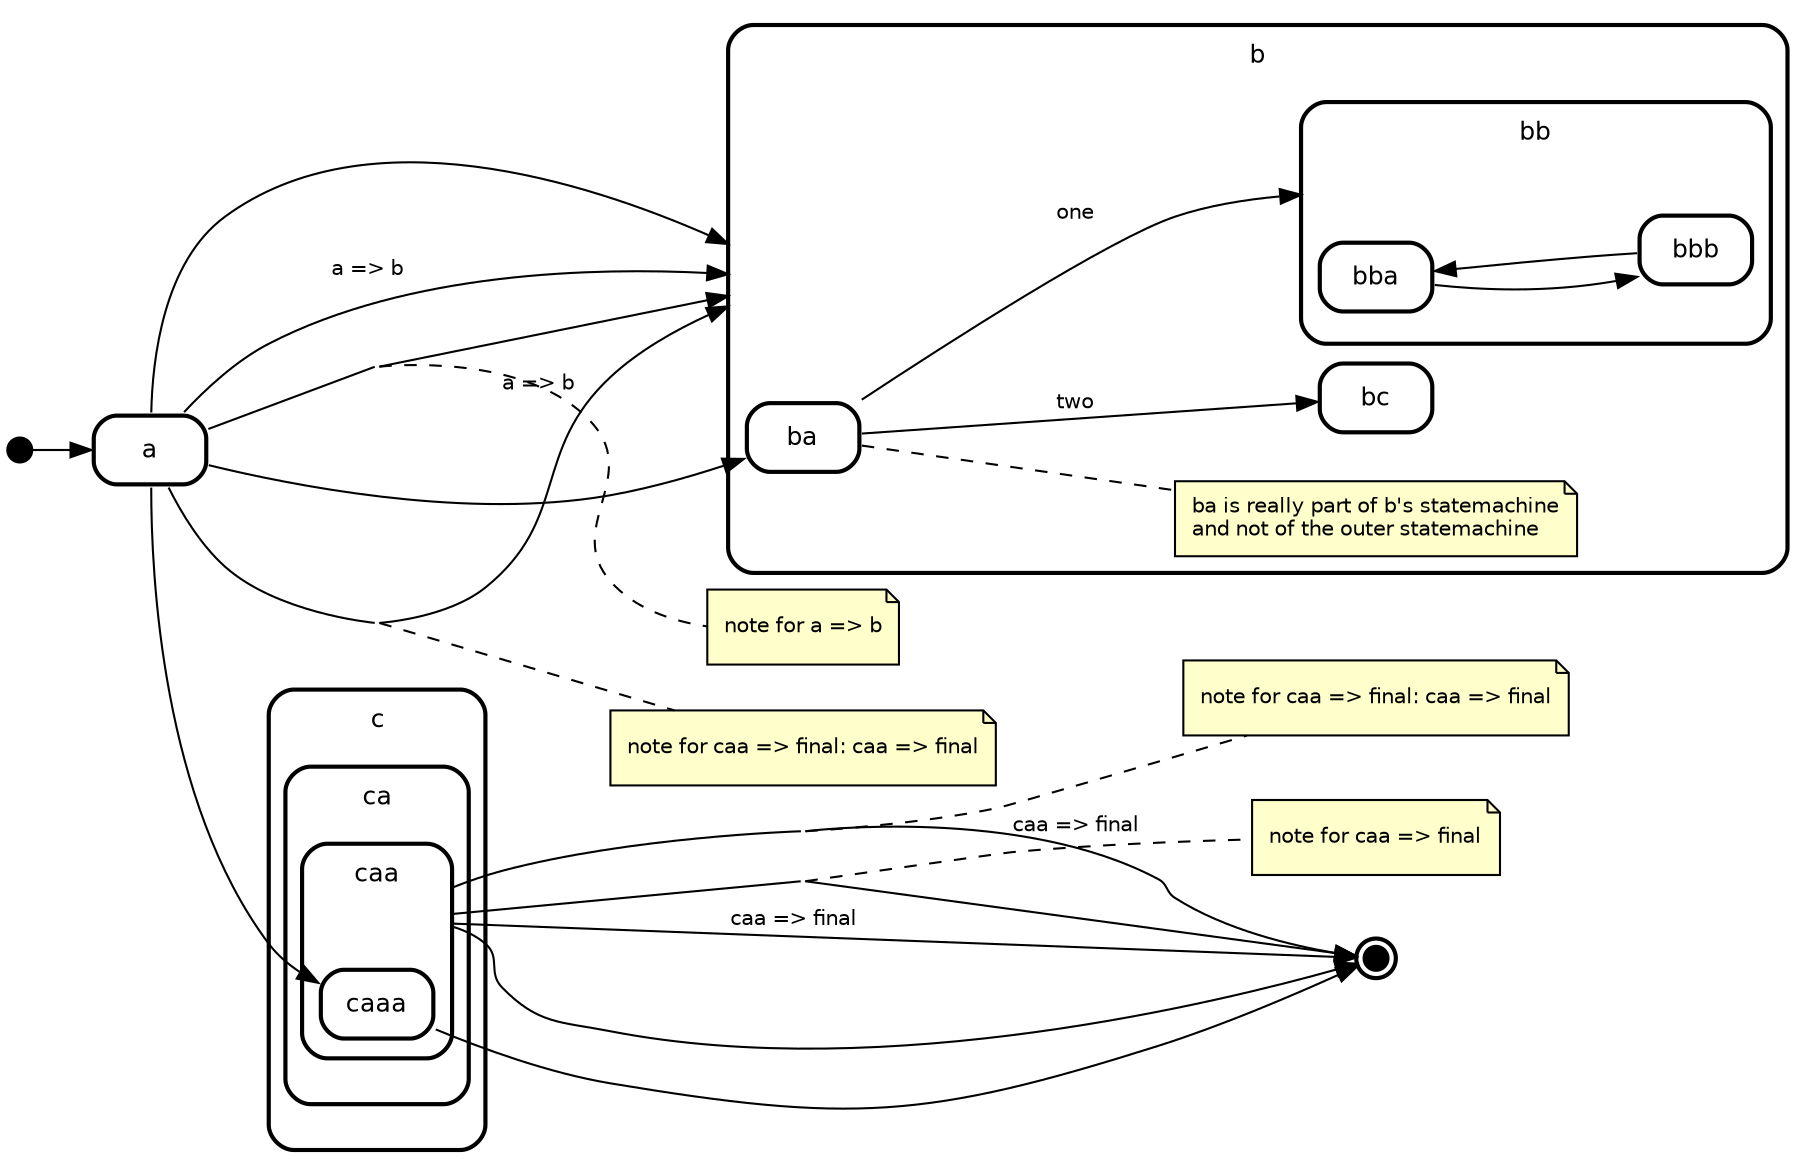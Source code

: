 digraph "state transitions" {
  fontname="Helvetica" fontsize=12 penwidth=2.0 splines=true ordering=out compound=true overlap=scale nodesep=0.3 ranksep=0.1 rankdir=LR
  node [shape=plaintext style=filled fillcolor="#FFFFFF01" fontname=Helvetica fontsize=12 penwidth=2.0]
  edge [fontname=Helvetica fontsize=10]

  "a" [margin=0 class="state regular" color="black" label= <
    <table align="center" cellborder="0" border="2" style="rounded" width="48">
      <tr><td width="48" cellpadding="7">a</td></tr>
    </table>
  >]
  subgraph "cluster_b" {
    class="state regular" color="black" label= <
    <table cellborder="0" border="0">
      <tr><td>b</td></tr>
    </table>
    > style=rounded penwidth=2.0
    "b" [shape=point style=invis margin=0 width=0 height=0 fixedsize=true]
      "ba" [margin=0 class="state regular" color="black" label= <
        <table align="center" cellborder="0" border="2" style="rounded" width="48">
          <tr><td width="48" cellpadding="7">ba</td></tr>
        </table>
      >]
      "note_ba" [color=black fontcolor=black label="ba is really part of b's statemachine\land not of the outer statemachine\l" shape=note fontsize=10 fillcolor="#ffffcc" penwidth=1.0]
      "ba" -> "note_ba" [style=dashed arrowtail=none arrowhead=none]
      subgraph "cluster_bb" {
        class="state regular" color="black" label= <
        <table cellborder="0" border="0">
          <tr><td>bb</td></tr>
        </table>
        > style=rounded penwidth=2.0
        "bb" [shape=point style=invis margin=0 width=0 height=0 fixedsize=true]
          "bba" [margin=0 class="state regular" color="black" label= <
            <table align="center" cellborder="0" border="2" style="rounded" width="48">
              <tr><td width="48" cellpadding="7">bba</td></tr>
            </table>
          >]
          "bbb" [margin=0 class="state regular" color="black" label= <
            <table align="center" cellborder="0" border="2" style="rounded" width="48">
              <tr><td width="48" cellpadding="7">bbb</td></tr>
            </table>
          >]

      }
      "bc" [margin=0 class="state regular" color="black" label= <
        <table align="center" cellborder="0" border="2" style="rounded" width="48">
          <tr><td width="48" cellpadding="7">bc</td></tr>
        </table>
      >]

  }
  subgraph "cluster_c" {
    class="state regular" color="black" label= <
    <table cellborder="0" border="0">
      <tr><td>c</td></tr>
    </table>
    > style=rounded penwidth=2.0
    "c" [shape=point style=invis margin=0 width=0 height=0 fixedsize=true]
      subgraph "cluster_ca" {
        class="state regular" color="black" label= <
        <table cellborder="0" border="0">
          <tr><td>ca</td></tr>
        </table>
        > style=rounded penwidth=2.0
        "ca" [shape=point style=invis margin=0 width=0 height=0 fixedsize=true]
          subgraph "cluster_caa" {
            class="state regular" color="black" label= <
            <table cellborder="0" border="0">
              <tr><td>caa</td></tr>
            </table>
            > style=rounded penwidth=2.0
            "caa" [shape=point style=invis margin=0 width=0 height=0 fixedsize=true]
              "caaa" [margin=0 class="state regular" color="black" label= <
                <table align="center" cellborder="0" border="2" style="rounded" width="48">
                  <tr><td width="48" cellpadding="7">caaa</td></tr>
                </table>
              >]

          }

      }

  }
  "final" [shape=circle style=filled class="state final" color="black" fillcolor="black" fixedsize=true height=0.15 peripheries=2 label=""]
  "initial" [shape=circle style=filled class="state initial" color="black" fillcolor="black" fixedsize=true height=0.15 label=""]

  "a" -> "caaa" [label="    \l" color="black" fontcolor="black" class="transition"]
  "initial" -> "a" [label="    \l" color="black" fontcolor="black" class="transition"]
  "a" -> "ba" [label="    \l" color="black" fontcolor="black" class="transition"]
  "a" -> "b" [label="    \l" lhead="cluster_b" color="black" fontcolor="black" class="transition"]
  "i_note_tr_a_b_15" [shape=point style=invis margin=0 width=0 height=0 fixedsize=true]
  "a" -> "i_note_tr_a_b_15" [arrowhead=none color="black"]
  "i_note_tr_a_b_15" -> "b" [label="    \l" lhead="cluster_b" color="black" fontcolor="black"]
  "i_note_tr_a_b_15" -> "note_tr_a_b_15" [style=dashed arrowtail=none arrowhead=none weight=0]
  "note_tr_a_b_15" [label="note for a => b\l" shape=note fontsize=10 color=black fontcolor=black fillcolor="#ffffcc" penwidth=1.0]
  "a" -> "b" [label="a => b   \l" lhead="cluster_b" color="black" fontcolor="black" class="transition"]
  "i_note_tr_a_b_17" [shape=point style=invis margin=0 width=0 height=0 fixedsize=true]
  "a" -> "i_note_tr_a_b_17" [arrowhead=none color="black"]
  "i_note_tr_a_b_17" -> "b" [label="a => b   \l" lhead="cluster_b" color="black" fontcolor="black"]
  "i_note_tr_a_b_17" -> "note_tr_a_b_17" [style=dashed arrowtail=none arrowhead=none weight=0]
  "note_tr_a_b_17" [label="note for caa => final: caa => final\l" shape=note fontsize=10 color=black fontcolor=black fillcolor="#ffffcc" penwidth=1.0]
  "caa" -> "final" [label="    \l" ltail="cluster_caa" color="black" fontcolor="black" class="transition"]
  "i_note_tr_caa_final_19" [shape=point style=invis margin=0 width=0 height=0 fixedsize=true]
  "caa" -> "i_note_tr_caa_final_19" [arrowhead=none ltail="cluster_caa" color="black"]
  "i_note_tr_caa_final_19" -> "final" [label="    \l" color="black" fontcolor="black"]
  "i_note_tr_caa_final_19" -> "note_tr_caa_final_19" [style=dashed arrowtail=none arrowhead=none weight=0]
  "note_tr_caa_final_19" [label="note for caa => final\l" shape=note fontsize=10 color=black fontcolor=black fillcolor="#ffffcc" penwidth=1.0]
  "caa" -> "final" [label="caa => final   \l" ltail="cluster_caa" color="black" fontcolor="black" class="transition"]
  "i_note_tr_caa_final_21" [shape=point style=invis margin=0 width=0 height=0 fixedsize=true]
  "caa" -> "i_note_tr_caa_final_21" [arrowhead=none ltail="cluster_caa" color="black"]
  "i_note_tr_caa_final_21" -> "final" [label="caa => final   \l" color="black" fontcolor="black"]
  "i_note_tr_caa_final_21" -> "note_tr_caa_final_21" [style=dashed arrowtail=none arrowhead=none weight=0]
  "note_tr_caa_final_21" [label="note for caa => final: caa => final\l" shape=note fontsize=10 color=black fontcolor=black fillcolor="#ffffcc" penwidth=1.0]
  "ba" -> "bb" [label="one   \l" lhead="cluster_bb" color="black" fontcolor="black" class="transition"]
  "ba" -> "bc" [label="two   \l" color="black" fontcolor="black" class="transition"]
  "bba" -> "bbb" [label="    \l" color="black" fontcolor="black" class="transition"]
  "bbb" -> "bba" [label="    \l" color="black" fontcolor="black" class="transition"]
  "caaa" -> "final" [label="    \l" color="black" fontcolor="black" class="transition"]
}
